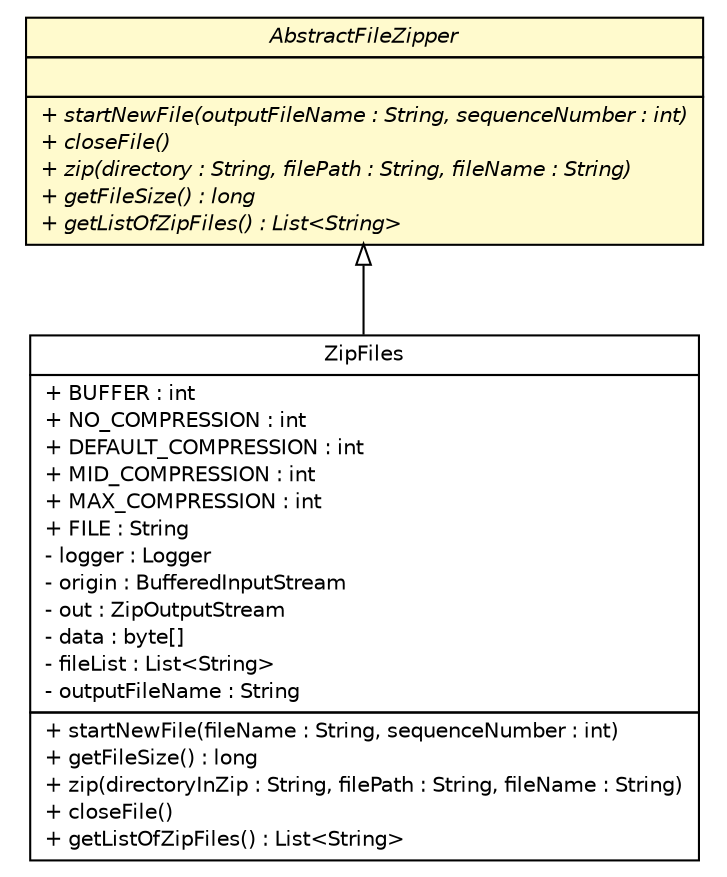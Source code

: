#!/usr/local/bin/dot
#
# Class diagram 
# Generated by UmlGraph version 4.8 (http://www.spinellis.gr/sw/umlgraph)
#

digraph G {
	edge [fontname="Helvetica",fontsize=10,labelfontname="Helvetica",labelfontsize=10];
	node [fontname="Helvetica",fontsize=10,shape=plaintext];
	// gov.nih.nci.ncia.zip.AbstractFileZipper
	c69705 [label=<<table border="0" cellborder="1" cellspacing="0" cellpadding="2" port="p" bgcolor="lemonChiffon" href="./AbstractFileZipper.html">
		<tr><td><table border="0" cellspacing="0" cellpadding="1">
			<tr><td><font face="Helvetica-Oblique"> AbstractFileZipper </font></td></tr>
		</table></td></tr>
		<tr><td><table border="0" cellspacing="0" cellpadding="1">
			<tr><td align="left">  </td></tr>
		</table></td></tr>
		<tr><td><table border="0" cellspacing="0" cellpadding="1">
			<tr><td align="left"><font face="Helvetica-Oblique" point-size="10.0"> + startNewFile(outputFileName : String, sequenceNumber : int) </font></td></tr>
			<tr><td align="left"><font face="Helvetica-Oblique" point-size="10.0"> + closeFile() </font></td></tr>
			<tr><td align="left"><font face="Helvetica-Oblique" point-size="10.0"> + zip(directory : String, filePath : String, fileName : String) </font></td></tr>
			<tr><td align="left"><font face="Helvetica-Oblique" point-size="10.0"> + getFileSize() : long </font></td></tr>
			<tr><td align="left"><font face="Helvetica-Oblique" point-size="10.0"> + getListOfZipFiles() : List&lt;String&gt; </font></td></tr>
		</table></td></tr>
		</table>>, fontname="Helvetica", fontcolor="black", fontsize=10.0];
	// gov.nih.nci.ncia.zip.ZipFiles
	c69707 [label=<<table border="0" cellborder="1" cellspacing="0" cellpadding="2" port="p" href="./ZipFiles.html">
		<tr><td><table border="0" cellspacing="0" cellpadding="1">
			<tr><td> ZipFiles </td></tr>
		</table></td></tr>
		<tr><td><table border="0" cellspacing="0" cellpadding="1">
			<tr><td align="left"> + BUFFER : int </td></tr>
			<tr><td align="left"> + NO_COMPRESSION : int </td></tr>
			<tr><td align="left"> + DEFAULT_COMPRESSION : int </td></tr>
			<tr><td align="left"> + MID_COMPRESSION : int </td></tr>
			<tr><td align="left"> + MAX_COMPRESSION : int </td></tr>
			<tr><td align="left"> + FILE : String </td></tr>
			<tr><td align="left"> - logger : Logger </td></tr>
			<tr><td align="left"> - origin : BufferedInputStream </td></tr>
			<tr><td align="left"> - out : ZipOutputStream </td></tr>
			<tr><td align="left"> - data : byte[] </td></tr>
			<tr><td align="left"> - fileList : List&lt;String&gt; </td></tr>
			<tr><td align="left"> - outputFileName : String </td></tr>
		</table></td></tr>
		<tr><td><table border="0" cellspacing="0" cellpadding="1">
			<tr><td align="left"> + startNewFile(fileName : String, sequenceNumber : int) </td></tr>
			<tr><td align="left"> + getFileSize() : long </td></tr>
			<tr><td align="left"> + zip(directoryInZip : String, filePath : String, fileName : String) </td></tr>
			<tr><td align="left"> + closeFile() </td></tr>
			<tr><td align="left"> + getListOfZipFiles() : List&lt;String&gt; </td></tr>
		</table></td></tr>
		</table>>, fontname="Helvetica", fontcolor="black", fontsize=10.0];
	//gov.nih.nci.ncia.zip.ZipFiles extends gov.nih.nci.ncia.zip.AbstractFileZipper
	c69705:p -> c69707:p [dir=back,arrowtail=empty];
}

